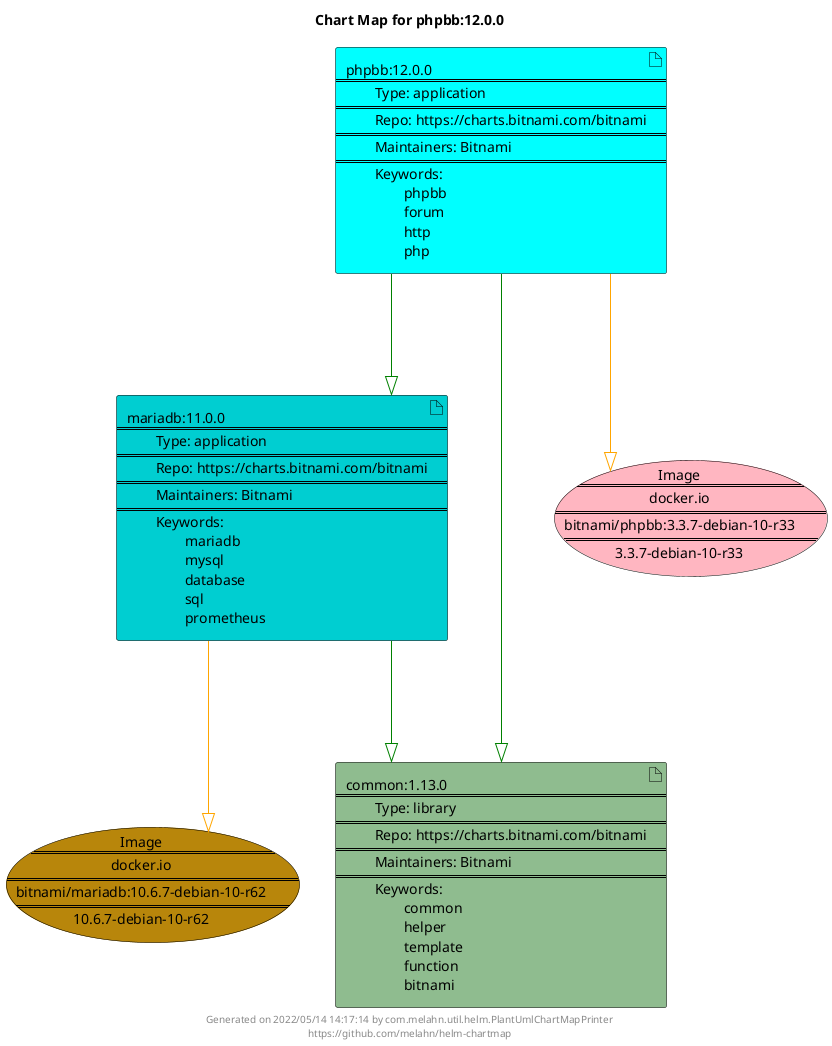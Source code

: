 @startuml
skinparam linetype ortho
skinparam backgroundColor white
skinparam usecaseBorderColor black
skinparam usecaseArrowColor LightSlateGray
skinparam artifactBorderColor black
skinparam artifactArrowColor LightSlateGray

title Chart Map for phpbb:12.0.0

'There are 3 referenced Helm Charts
artifact "mariadb:11.0.0\n====\n\tType: application\n====\n\tRepo: https://charts.bitnami.com/bitnami\n====\n\tMaintainers: Bitnami\n====\n\tKeywords: \n\t\tmariadb\n\t\tmysql\n\t\tdatabase\n\t\tsql\n\t\tprometheus" as mariadb_11_0_0 #DarkTurquoise
artifact "common:1.13.0\n====\n\tType: library\n====\n\tRepo: https://charts.bitnami.com/bitnami\n====\n\tMaintainers: Bitnami\n====\n\tKeywords: \n\t\tcommon\n\t\thelper\n\t\ttemplate\n\t\tfunction\n\t\tbitnami" as common_1_13_0 #DarkSeaGreen
artifact "phpbb:12.0.0\n====\n\tType: application\n====\n\tRepo: https://charts.bitnami.com/bitnami\n====\n\tMaintainers: Bitnami\n====\n\tKeywords: \n\t\tphpbb\n\t\tforum\n\t\thttp\n\t\tphp" as phpbb_12_0_0 #Aqua

'There are 2 referenced Docker Images
usecase "Image\n====\ndocker.io\n====\nbitnami/phpbb:3.3.7-debian-10-r33\n====\n3.3.7-debian-10-r33" as docker_io_bitnami_phpbb_3_3_7_debian_10_r33 #LightPink
usecase "Image\n====\ndocker.io\n====\nbitnami/mariadb:10.6.7-debian-10-r62\n====\n10.6.7-debian-10-r62" as docker_io_bitnami_mariadb_10_6_7_debian_10_r62 #DarkGoldenRod

'Chart Dependencies
phpbb_12_0_0--[#green]-|>mariadb_11_0_0
mariadb_11_0_0--[#green]-|>common_1_13_0
phpbb_12_0_0--[#green]-|>common_1_13_0
mariadb_11_0_0--[#orange]-|>docker_io_bitnami_mariadb_10_6_7_debian_10_r62
phpbb_12_0_0--[#orange]-|>docker_io_bitnami_phpbb_3_3_7_debian_10_r33

center footer Generated on 2022/05/14 14:17:14 by com.melahn.util.helm.PlantUmlChartMapPrinter\nhttps://github.com/melahn/helm-chartmap
@enduml

